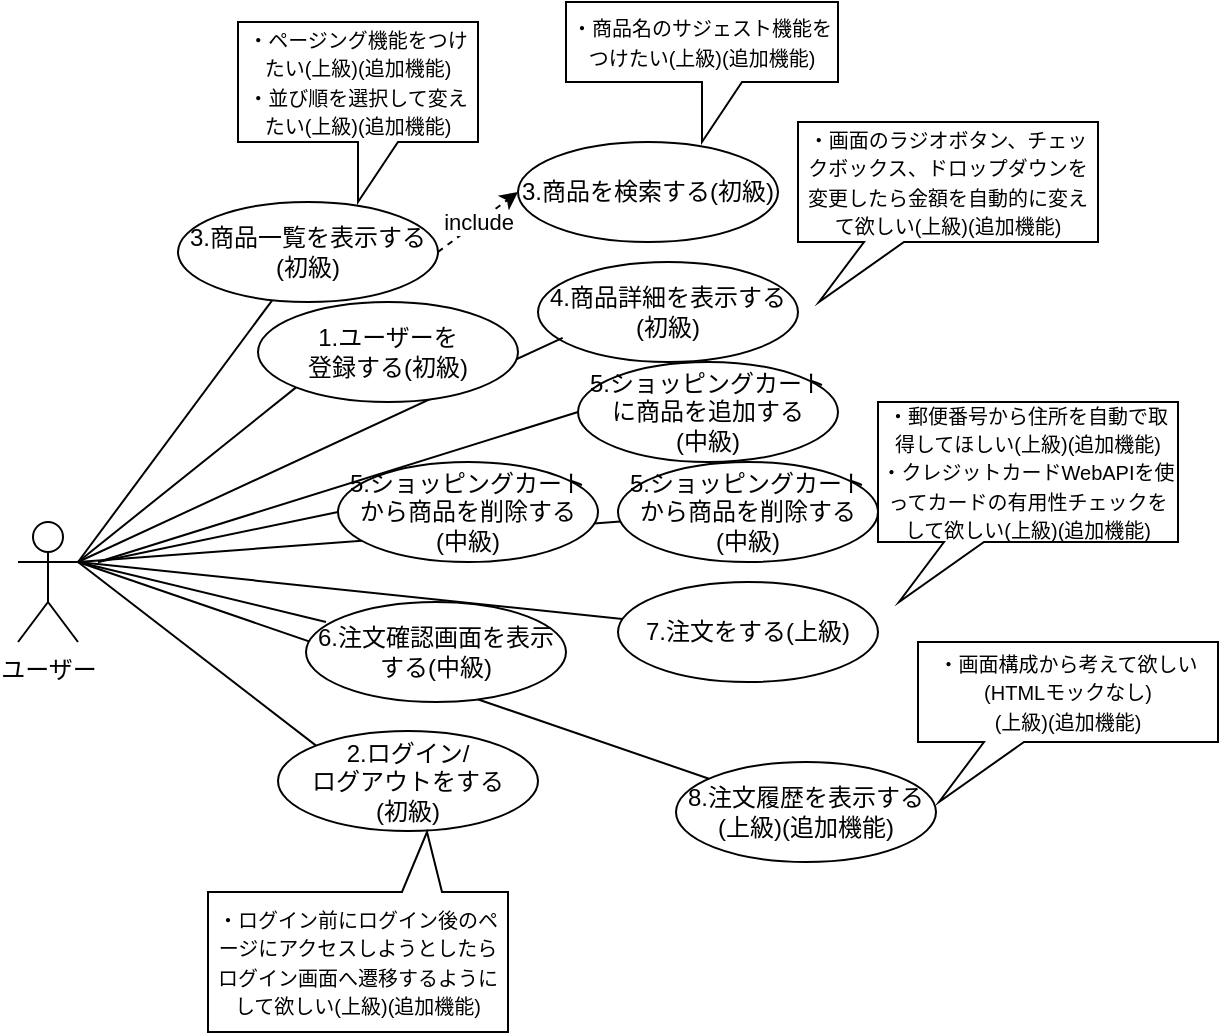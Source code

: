 <mxfile>
    <diagram id="yhsVRZaEURiXg1kSSNXG" name="ページ1">
        <mxGraphModel dx="515" dy="405" grid="1" gridSize="10" guides="1" tooltips="1" connect="1" arrows="1" fold="1" page="1" pageScale="1" pageWidth="827" pageHeight="1169" math="0" shadow="0">
            <root>
                <mxCell id="0"/>
                <mxCell id="1" parent="0"/>
                <mxCell id="2" value="ユーザー" style="shape=umlActor;verticalLabelPosition=bottom;verticalAlign=top;html=1;outlineConnect=0;" parent="1" vertex="1">
                    <mxGeometry x="20" y="430" width="30" height="60" as="geometry"/>
                </mxCell>
                <mxCell id="4" value="2.ログイン/&lt;br&gt;ログアウトをする&lt;br&gt;(初級)" style="ellipse;whiteSpace=wrap;html=1;" parent="1" vertex="1">
                    <mxGeometry x="150" y="534.5" width="130" height="50" as="geometry"/>
                </mxCell>
                <mxCell id="7" value="" style="endArrow=classic;html=1;dashed=1;exitX=1;exitY=0.5;exitDx=0;exitDy=0;entryX=0;entryY=0.5;entryDx=0;entryDy=0;" parent="1" source="5" target="11" edge="1">
                    <mxGeometry relative="1" as="geometry">
                        <mxPoint x="250" y="424.58" as="sourcePoint"/>
                        <mxPoint x="300" y="425" as="targetPoint"/>
                    </mxGeometry>
                </mxCell>
                <mxCell id="8" value="include" style="edgeLabel;resizable=0;html=1;align=center;verticalAlign=middle;" parent="7" connectable="0" vertex="1">
                    <mxGeometry relative="1" as="geometry"/>
                </mxCell>
                <mxCell id="11" value="3.商品を検索する(初級)" style="ellipse;whiteSpace=wrap;html=1;" parent="1" vertex="1">
                    <mxGeometry x="270" y="240" width="130" height="50" as="geometry"/>
                </mxCell>
                <mxCell id="12" value="4.商品詳細を表示する(初級)" style="ellipse;whiteSpace=wrap;html=1;" parent="1" vertex="1">
                    <mxGeometry x="280" y="300" width="130" height="50" as="geometry"/>
                </mxCell>
                <mxCell id="17" value="5.ショッピングカートから商品を削除する&lt;br&gt;(中級)" style="ellipse;whiteSpace=wrap;html=1;" parent="1" vertex="1">
                    <mxGeometry x="320" y="400" width="130" height="50" as="geometry"/>
                </mxCell>
                <mxCell id="19" value="7.注文をする(上級)" style="ellipse;whiteSpace=wrap;html=1;" parent="1" vertex="1">
                    <mxGeometry x="320" y="460" width="130" height="50" as="geometry"/>
                </mxCell>
                <mxCell id="20" value="8.注文履歴を表示する(上級)(追加機能)" style="ellipse;whiteSpace=wrap;html=1;" parent="1" vertex="1">
                    <mxGeometry x="349" y="550" width="130" height="50" as="geometry"/>
                </mxCell>
                <mxCell id="21" value="" style="endArrow=none;html=1;entryX=0;entryY=0;entryDx=0;entryDy=0;exitX=1;exitY=0.333;exitDx=0;exitDy=0;exitPerimeter=0;" parent="1" source="2" target="4" edge="1">
                    <mxGeometry width="50" height="50" relative="1" as="geometry">
                        <mxPoint x="220" y="420" as="sourcePoint"/>
                        <mxPoint x="270" y="370" as="targetPoint"/>
                    </mxGeometry>
                </mxCell>
                <mxCell id="22" value="" style="endArrow=none;html=1;entryX=0;entryY=1;entryDx=0;entryDy=0;" parent="1" target="6" edge="1">
                    <mxGeometry width="50" height="50" relative="1" as="geometry">
                        <mxPoint x="50" y="450" as="sourcePoint"/>
                        <mxPoint x="270" y="370" as="targetPoint"/>
                    </mxGeometry>
                </mxCell>
                <mxCell id="5" value="3.商品一覧を表示する(初級)" style="ellipse;whiteSpace=wrap;html=1;fillColor=#FFFFFF;" parent="1" vertex="1">
                    <mxGeometry x="100" y="270" width="130" height="50" as="geometry"/>
                </mxCell>
                <mxCell id="23" value="" style="endArrow=none;html=1;" parent="1" target="5" edge="1">
                    <mxGeometry width="50" height="50" relative="1" as="geometry">
                        <mxPoint x="50" y="450" as="sourcePoint"/>
                        <mxPoint x="250.26" y="342.15" as="targetPoint"/>
                    </mxGeometry>
                </mxCell>
                <mxCell id="24" value="" style="endArrow=none;html=1;entryX=0.095;entryY=0.758;entryDx=0;entryDy=0;startArrow=none;entryPerimeter=0;" parent="1" target="12" edge="1">
                    <mxGeometry width="50" height="50" relative="1" as="geometry">
                        <mxPoint x="50" y="450" as="sourcePoint"/>
                        <mxPoint x="171.065" y="413.424" as="targetPoint"/>
                    </mxGeometry>
                </mxCell>
                <mxCell id="25" value="" style="endArrow=none;html=1;" parent="1" target="17" edge="1">
                    <mxGeometry width="50" height="50" relative="1" as="geometry">
                        <mxPoint x="50" y="450.0" as="sourcePoint"/>
                        <mxPoint x="270" y="425.0" as="targetPoint"/>
                    </mxGeometry>
                </mxCell>
                <mxCell id="15" value="5.ショッピングカートに商品を追加する&lt;br&gt;(中級)" style="ellipse;whiteSpace=wrap;html=1;" parent="1" vertex="1">
                    <mxGeometry x="300" y="350" width="130" height="50" as="geometry"/>
                </mxCell>
                <mxCell id="26" value="" style="endArrow=none;html=1;entryX=0;entryY=0.5;entryDx=0;entryDy=0;" parent="1" target="16" edge="1">
                    <mxGeometry width="50" height="50" relative="1" as="geometry">
                        <mxPoint x="60" y="450" as="sourcePoint"/>
                        <mxPoint x="330" y="475.0" as="targetPoint"/>
                    </mxGeometry>
                </mxCell>
                <mxCell id="29" value="" style="endArrow=none;html=1;entryX=0.077;entryY=0.2;entryDx=0;entryDy=0;entryPerimeter=0;" parent="1" target="18" edge="1">
                    <mxGeometry width="50" height="50" relative="1" as="geometry">
                        <mxPoint x="50" y="450" as="sourcePoint"/>
                        <mxPoint x="230" y="495.0" as="targetPoint"/>
                    </mxGeometry>
                </mxCell>
                <mxCell id="30" value="" style="endArrow=none;html=1;" parent="1" target="19" edge="1">
                    <mxGeometry width="50" height="50" relative="1" as="geometry">
                        <mxPoint x="50" y="450" as="sourcePoint"/>
                        <mxPoint x="200.01" y="530" as="targetPoint"/>
                    </mxGeometry>
                </mxCell>
                <mxCell id="31" value="" style="endArrow=none;html=1;" parent="1" target="20" edge="1">
                    <mxGeometry width="50" height="50" relative="1" as="geometry">
                        <mxPoint x="50" y="450" as="sourcePoint"/>
                        <mxPoint x="200.01" y="530" as="targetPoint"/>
                    </mxGeometry>
                </mxCell>
                <mxCell id="35" value="&lt;font style=&quot;font-size: 10px&quot;&gt;・ページング機能をつけたい(上級)(追加機能)&lt;br&gt;・並び順を選択して変えたい(上級)(追加機能)&lt;br&gt;&lt;/font&gt;" style="shape=callout;whiteSpace=wrap;html=1;perimeter=calloutPerimeter;rounded=0;sketch=0;strokeColor=#000000;strokeWidth=1;fillColor=#FFFFFF;" parent="1" vertex="1">
                    <mxGeometry x="130" y="180" width="120" height="90" as="geometry"/>
                </mxCell>
                <mxCell id="36" value="&lt;font style=&quot;font-size: 10px&quot;&gt;・商品名のサジェスト機能をつけたい(上級)(追加機能)&lt;br&gt;&lt;/font&gt;" style="shape=callout;whiteSpace=wrap;html=1;perimeter=calloutPerimeter;rounded=0;sketch=0;strokeColor=#000000;strokeWidth=1;fillColor=#FFFFFF;" parent="1" vertex="1">
                    <mxGeometry x="294" y="170" width="136" height="70" as="geometry"/>
                </mxCell>
                <mxCell id="6" value="1.ユーザーを&lt;br&gt;登録する(初級)" style="ellipse;whiteSpace=wrap;html=1;" parent="1" vertex="1">
                    <mxGeometry x="140" y="320" width="130" height="50" as="geometry"/>
                </mxCell>
                <mxCell id="37" value="&lt;font style=&quot;font-size: 10px&quot;&gt;・画面のラジオボタン、チェックボックス、ドロップダウンを変更したら金額を自動的に変えて欲しい(上級)(追加機能)&lt;br&gt;&lt;/font&gt;" style="shape=callout;whiteSpace=wrap;html=1;perimeter=calloutPerimeter;rounded=0;sketch=0;strokeColor=#000000;strokeWidth=1;fillColor=#FFFFFF;position2=0.07;size=30;position=0.22;base=20;" parent="1" vertex="1">
                    <mxGeometry x="410" y="230" width="150" height="90" as="geometry"/>
                </mxCell>
                <mxCell id="38" value="" style="endArrow=none;html=1;entryX=0;entryY=0.5;entryDx=0;entryDy=0;" parent="1" target="15" edge="1">
                    <mxGeometry width="50" height="50" relative="1" as="geometry">
                        <mxPoint x="60" y="450" as="sourcePoint"/>
                        <mxPoint x="230" y="435" as="targetPoint"/>
                    </mxGeometry>
                </mxCell>
                <mxCell id="16" value="5.ショッピングカートから商品を削除する&lt;br&gt;(中級)" style="ellipse;whiteSpace=wrap;html=1;" parent="1" vertex="1">
                    <mxGeometry x="180" y="400" width="130" height="50" as="geometry"/>
                </mxCell>
                <mxCell id="18" value="6.注文確認画面を表示する(中級)" style="ellipse;whiteSpace=wrap;html=1;" parent="1" vertex="1">
                    <mxGeometry x="164" y="470" width="130" height="50" as="geometry"/>
                </mxCell>
                <mxCell id="39" value="&lt;font style=&quot;font-size: 10px&quot;&gt;・郵便番号から住所を自動で取得してほしい(上級)(追加機能)&lt;br&gt;・クレジットカードWebAPIを使ってカードの有用性チェックをして欲しい(上級)(追加機能)&lt;br&gt;&lt;/font&gt;" style="shape=callout;whiteSpace=wrap;html=1;perimeter=calloutPerimeter;rounded=0;sketch=0;strokeColor=#000000;strokeWidth=1;fillColor=#FFFFFF;position2=0.07;size=30;position=0.22;base=20;" parent="1" vertex="1">
                    <mxGeometry x="450" y="370" width="150" height="100" as="geometry"/>
                </mxCell>
                <mxCell id="40" value="&lt;font style=&quot;font-size: 10px&quot;&gt;・画面構成から考えて欲しい(HTMLモックなし)&lt;br&gt;(上級)(追加機能)&lt;br&gt;&lt;/font&gt;" style="shape=callout;whiteSpace=wrap;html=1;perimeter=calloutPerimeter;rounded=0;sketch=0;strokeColor=#000000;strokeWidth=1;fillColor=#FFFFFF;position2=0.07;size=30;position=0.22;base=20;" parent="1" vertex="1">
                    <mxGeometry x="470" y="490" width="150" height="80" as="geometry"/>
                </mxCell>
                <mxCell id="43" value="&lt;font style=&quot;font-size: 10px&quot;&gt;・ログイン前にログイン後のページにアクセスしようとしたらログイン画面へ遷移するようにして欲しい(上級)(追加機能)&lt;br&gt;&lt;/font&gt;" style="shape=callout;whiteSpace=wrap;html=1;perimeter=calloutPerimeter;rounded=0;sketch=0;strokeColor=#000000;strokeWidth=1;fillColor=#FFFFFF;position2=0.27;size=30;position=0.22;base=20;direction=west;" parent="1" vertex="1">
                    <mxGeometry x="115" y="585" width="150" height="100" as="geometry"/>
                </mxCell>
            </root>
        </mxGraphModel>
    </diagram>
</mxfile>